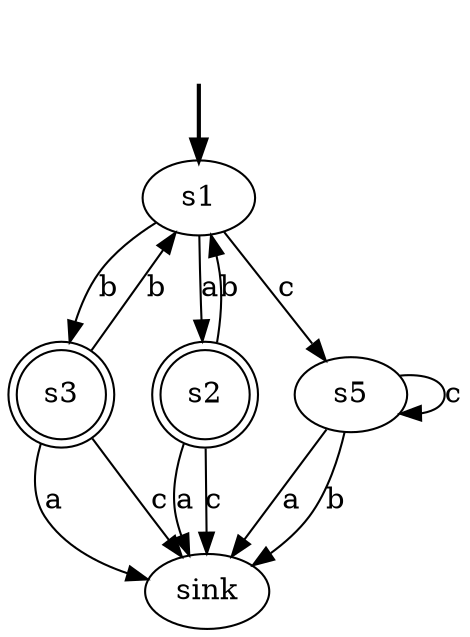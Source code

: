 digraph {
	fake [style=invisible]
	s3 [shape=doublecircle]
	s5
	sink
	s2 [shape=doublecircle]
	s1 [root=true]
	fake -> s1 [style=bold]
	s3 -> s1 [label=b]
	s3 -> sink [label=a]
	s3 -> sink [label=c]
	s5 -> s5 [label=c]
	s5 -> sink [label=a]
	s5 -> sink [label=b]
	s2 -> s1 [label=b]
	s2 -> sink [label=a]
	s2 -> sink [label=c]
	s1 -> s2 [label=a]
	s1 -> s3 [label=b]
	s1 -> s5 [label=c]
}
